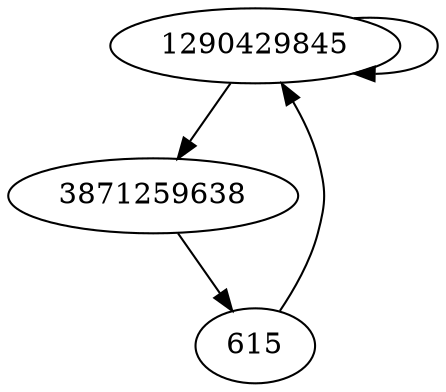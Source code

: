 digraph  {
1290429845;
3871259638;
615;
1290429845 -> 1290429845;
1290429845 -> 3871259638;
3871259638 -> 615;
615 -> 1290429845;
}

